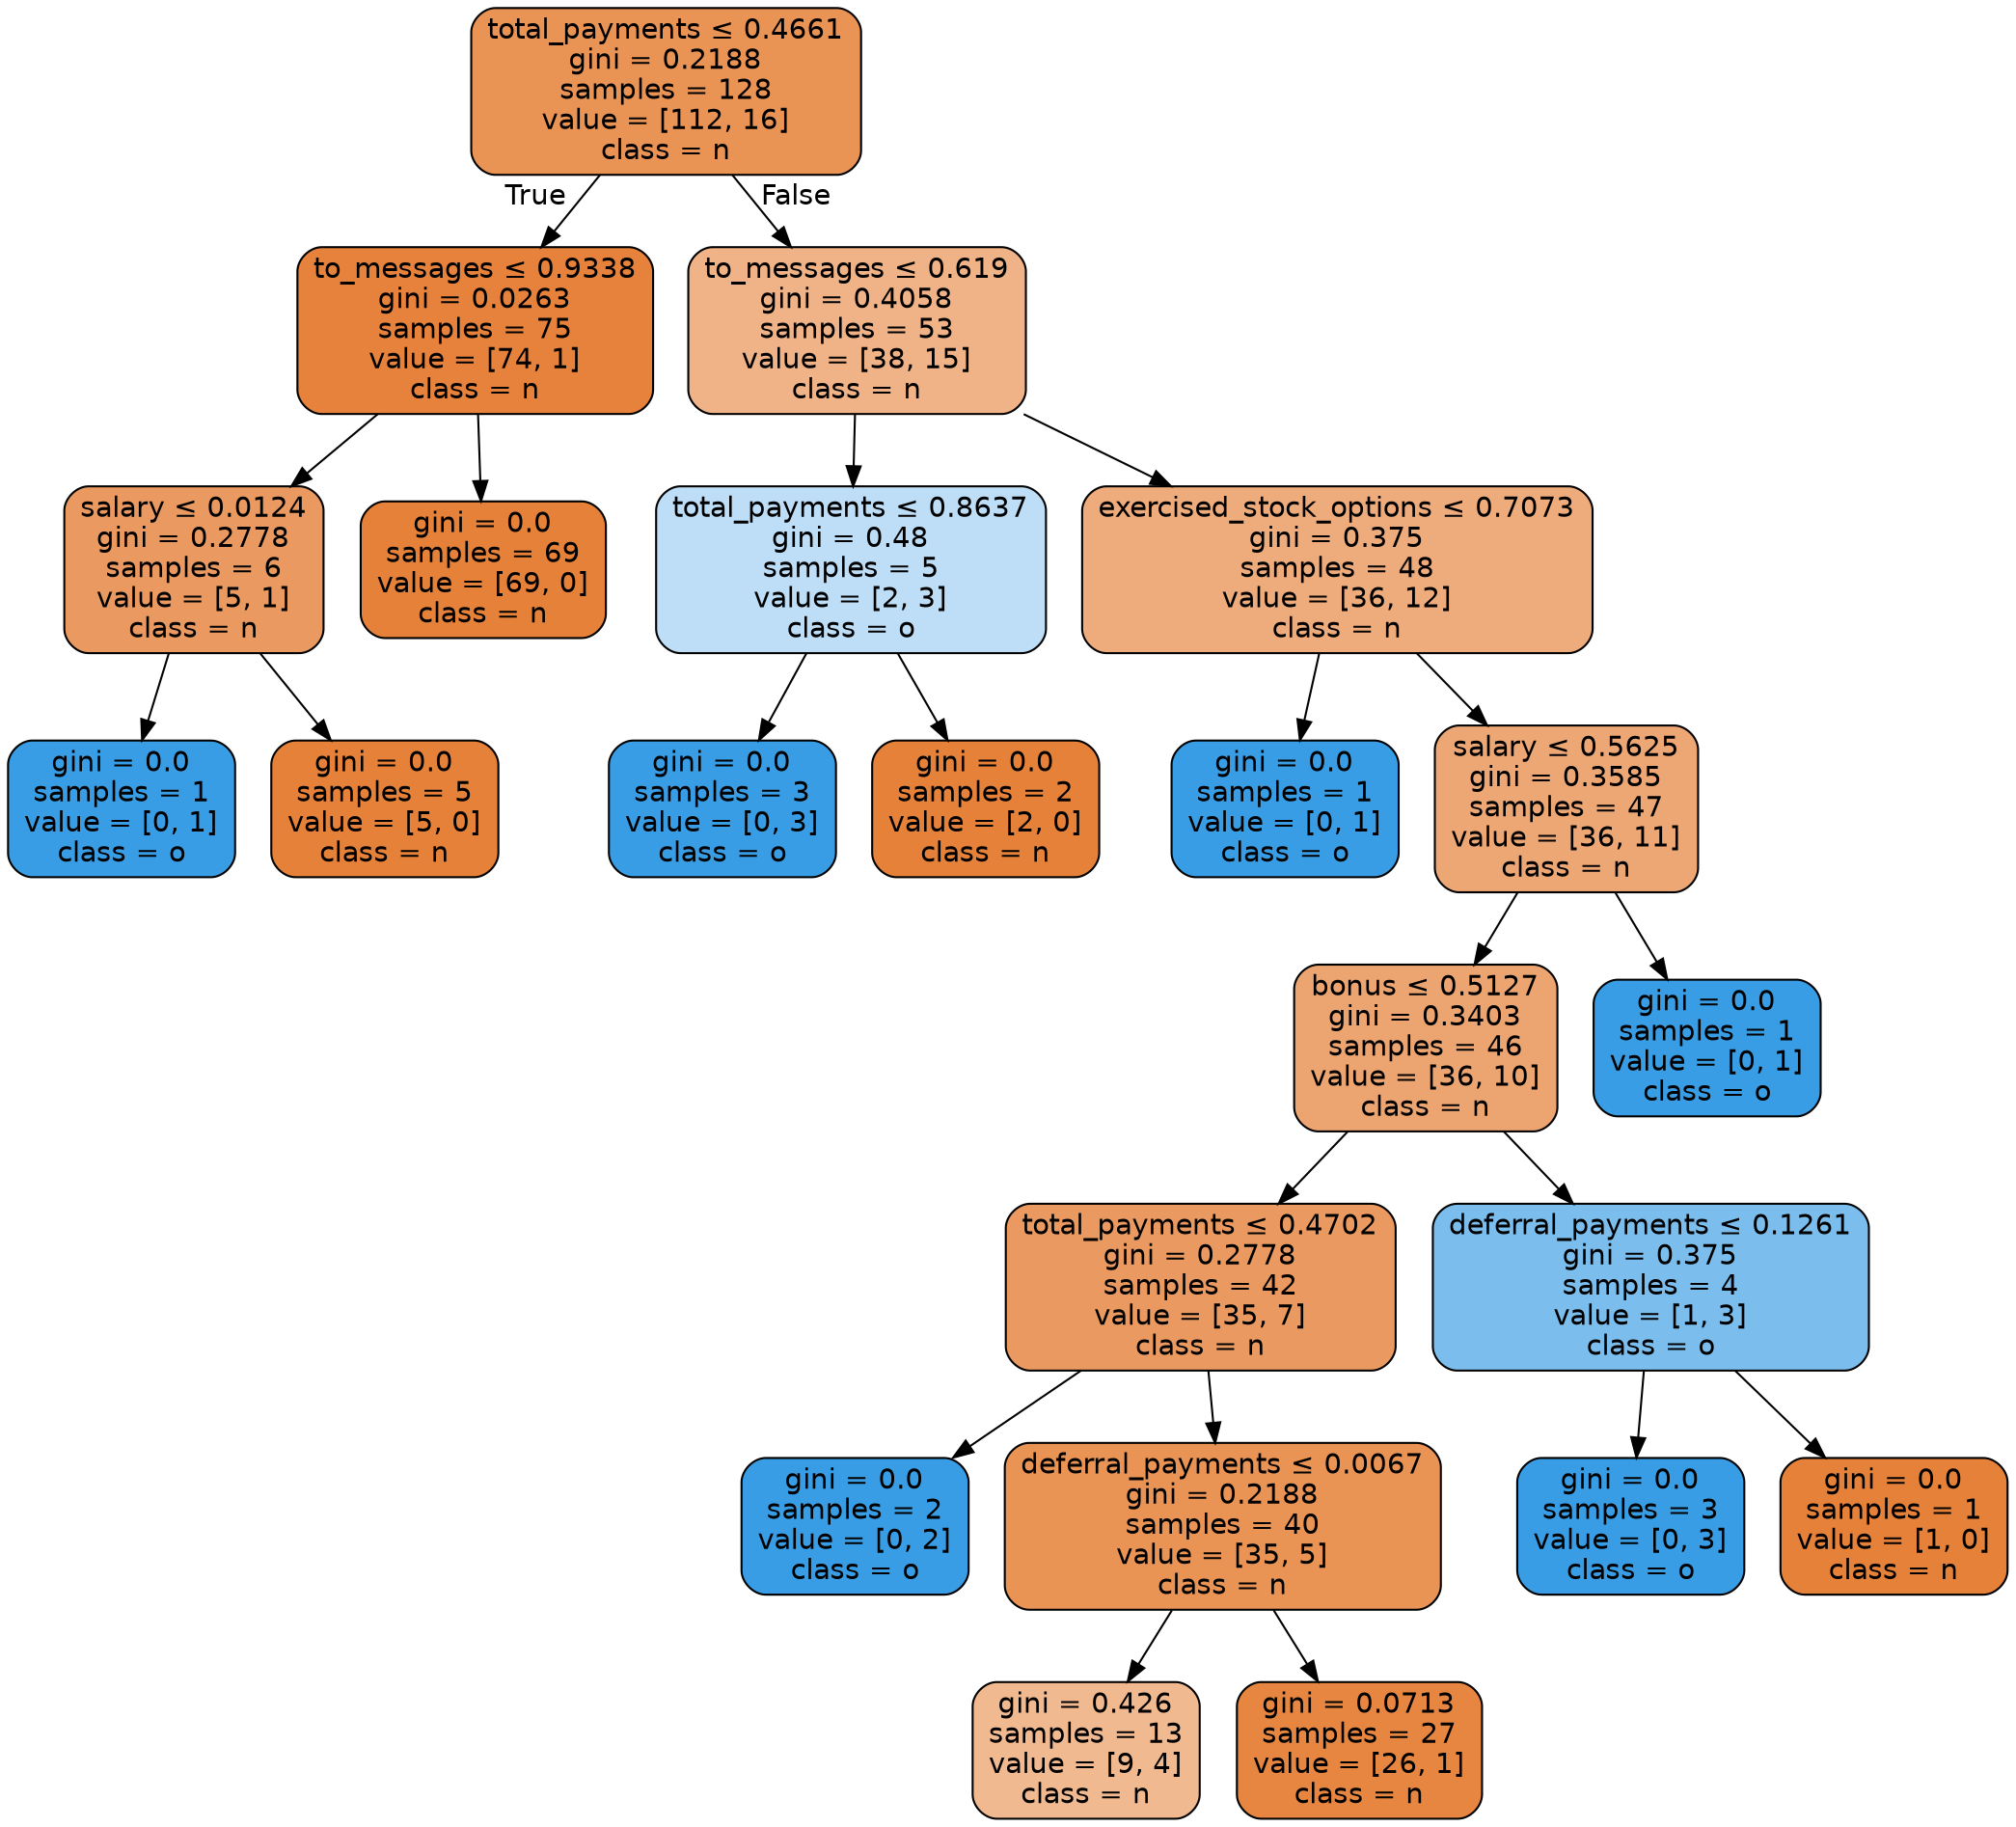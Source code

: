 digraph Tree {
node [shape=box, style="filled, rounded", color="black", fontname=helvetica] ;
edge [fontname=helvetica] ;
0 [label=<total_payments &le; 0.4661<br/>gini = 0.2188<br/>samples = 128<br/>value = [112, 16]<br/>class = n>, fillcolor="#e58139db"] ;
1 [label=<to_messages &le; 0.9338<br/>gini = 0.0263<br/>samples = 75<br/>value = [74, 1]<br/>class = n>, fillcolor="#e58139fc"] ;
0 -> 1 [labeldistance=2.5, labelangle=45, headlabel="True"] ;
2 [label=<salary &le; 0.0124<br/>gini = 0.2778<br/>samples = 6<br/>value = [5, 1]<br/>class = n>, fillcolor="#e58139cc"] ;
1 -> 2 ;
3 [label=<gini = 0.0<br/>samples = 1<br/>value = [0, 1]<br/>class = o>, fillcolor="#399de5ff"] ;
2 -> 3 ;
4 [label=<gini = 0.0<br/>samples = 5<br/>value = [5, 0]<br/>class = n>, fillcolor="#e58139ff"] ;
2 -> 4 ;
5 [label=<gini = 0.0<br/>samples = 69<br/>value = [69, 0]<br/>class = n>, fillcolor="#e58139ff"] ;
1 -> 5 ;
6 [label=<to_messages &le; 0.619<br/>gini = 0.4058<br/>samples = 53<br/>value = [38, 15]<br/>class = n>, fillcolor="#e581399a"] ;
0 -> 6 [labeldistance=2.5, labelangle=-45, headlabel="False"] ;
7 [label=<total_payments &le; 0.8637<br/>gini = 0.48<br/>samples = 5<br/>value = [2, 3]<br/>class = o>, fillcolor="#399de555"] ;
6 -> 7 ;
8 [label=<gini = 0.0<br/>samples = 3<br/>value = [0, 3]<br/>class = o>, fillcolor="#399de5ff"] ;
7 -> 8 ;
9 [label=<gini = 0.0<br/>samples = 2<br/>value = [2, 0]<br/>class = n>, fillcolor="#e58139ff"] ;
7 -> 9 ;
10 [label=<exercised_stock_options &le; 0.7073<br/>gini = 0.375<br/>samples = 48<br/>value = [36, 12]<br/>class = n>, fillcolor="#e58139aa"] ;
6 -> 10 ;
11 [label=<gini = 0.0<br/>samples = 1<br/>value = [0, 1]<br/>class = o>, fillcolor="#399de5ff"] ;
10 -> 11 ;
12 [label=<salary &le; 0.5625<br/>gini = 0.3585<br/>samples = 47<br/>value = [36, 11]<br/>class = n>, fillcolor="#e58139b1"] ;
10 -> 12 ;
13 [label=<bonus &le; 0.5127<br/>gini = 0.3403<br/>samples = 46<br/>value = [36, 10]<br/>class = n>, fillcolor="#e58139b8"] ;
12 -> 13 ;
14 [label=<total_payments &le; 0.4702<br/>gini = 0.2778<br/>samples = 42<br/>value = [35, 7]<br/>class = n>, fillcolor="#e58139cc"] ;
13 -> 14 ;
15 [label=<gini = 0.0<br/>samples = 2<br/>value = [0, 2]<br/>class = o>, fillcolor="#399de5ff"] ;
14 -> 15 ;
16 [label=<deferral_payments &le; 0.0067<br/>gini = 0.2188<br/>samples = 40<br/>value = [35, 5]<br/>class = n>, fillcolor="#e58139db"] ;
14 -> 16 ;
17 [label=<gini = 0.426<br/>samples = 13<br/>value = [9, 4]<br/>class = n>, fillcolor="#e581398e"] ;
16 -> 17 ;
18 [label=<gini = 0.0713<br/>samples = 27<br/>value = [26, 1]<br/>class = n>, fillcolor="#e58139f5"] ;
16 -> 18 ;
19 [label=<deferral_payments &le; 0.1261<br/>gini = 0.375<br/>samples = 4<br/>value = [1, 3]<br/>class = o>, fillcolor="#399de5aa"] ;
13 -> 19 ;
20 [label=<gini = 0.0<br/>samples = 3<br/>value = [0, 3]<br/>class = o>, fillcolor="#399de5ff"] ;
19 -> 20 ;
21 [label=<gini = 0.0<br/>samples = 1<br/>value = [1, 0]<br/>class = n>, fillcolor="#e58139ff"] ;
19 -> 21 ;
22 [label=<gini = 0.0<br/>samples = 1<br/>value = [0, 1]<br/>class = o>, fillcolor="#399de5ff"] ;
12 -> 22 ;
}